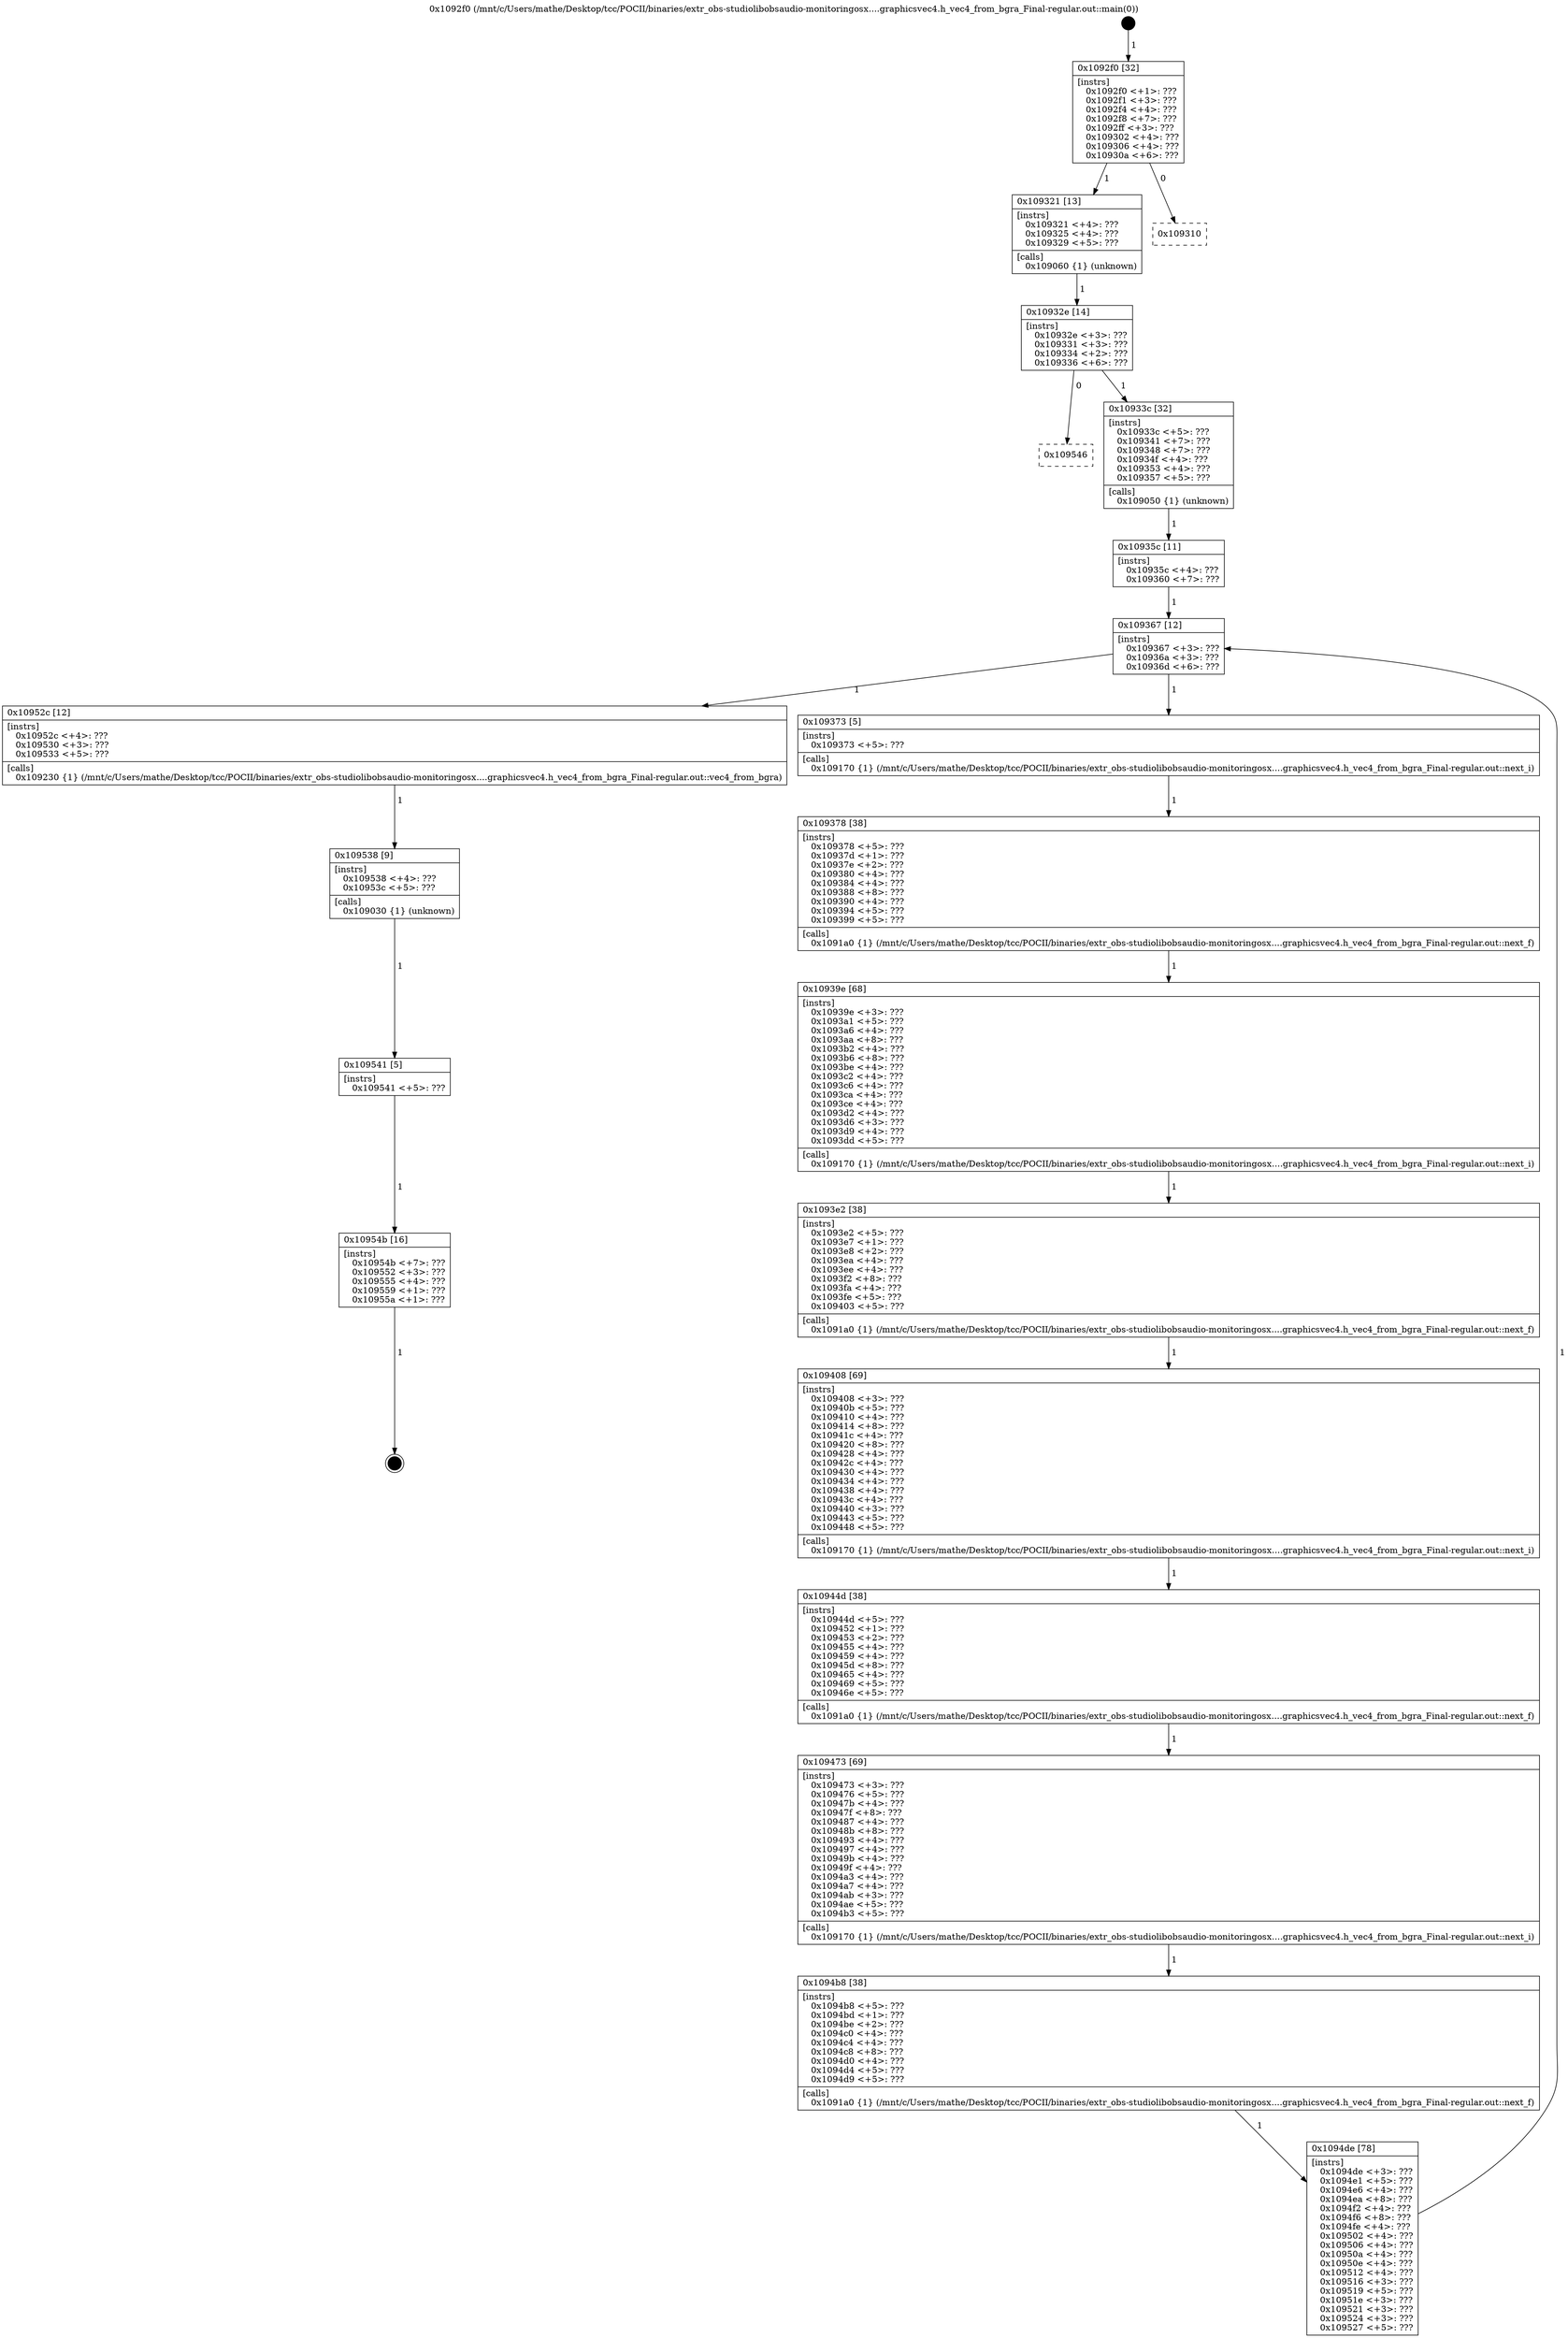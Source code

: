 digraph "0x1092f0" {
  label = "0x1092f0 (/mnt/c/Users/mathe/Desktop/tcc/POCII/binaries/extr_obs-studiolibobsaudio-monitoringosx....graphicsvec4.h_vec4_from_bgra_Final-regular.out::main(0))"
  labelloc = "t"
  node[shape=record]

  Entry [label="",width=0.3,height=0.3,shape=circle,fillcolor=black,style=filled]
  "0x1092f0" [label="{
     0x1092f0 [32]\l
     | [instrs]\l
     &nbsp;&nbsp;0x1092f0 \<+1\>: ???\l
     &nbsp;&nbsp;0x1092f1 \<+3\>: ???\l
     &nbsp;&nbsp;0x1092f4 \<+4\>: ???\l
     &nbsp;&nbsp;0x1092f8 \<+7\>: ???\l
     &nbsp;&nbsp;0x1092ff \<+3\>: ???\l
     &nbsp;&nbsp;0x109302 \<+4\>: ???\l
     &nbsp;&nbsp;0x109306 \<+4\>: ???\l
     &nbsp;&nbsp;0x10930a \<+6\>: ???\l
  }"]
  "0x109321" [label="{
     0x109321 [13]\l
     | [instrs]\l
     &nbsp;&nbsp;0x109321 \<+4\>: ???\l
     &nbsp;&nbsp;0x109325 \<+4\>: ???\l
     &nbsp;&nbsp;0x109329 \<+5\>: ???\l
     | [calls]\l
     &nbsp;&nbsp;0x109060 \{1\} (unknown)\l
  }"]
  "0x109310" [label="{
     0x109310\l
  }", style=dashed]
  "0x10932e" [label="{
     0x10932e [14]\l
     | [instrs]\l
     &nbsp;&nbsp;0x10932e \<+3\>: ???\l
     &nbsp;&nbsp;0x109331 \<+3\>: ???\l
     &nbsp;&nbsp;0x109334 \<+2\>: ???\l
     &nbsp;&nbsp;0x109336 \<+6\>: ???\l
  }"]
  "0x109546" [label="{
     0x109546\l
  }", style=dashed]
  "0x10933c" [label="{
     0x10933c [32]\l
     | [instrs]\l
     &nbsp;&nbsp;0x10933c \<+5\>: ???\l
     &nbsp;&nbsp;0x109341 \<+7\>: ???\l
     &nbsp;&nbsp;0x109348 \<+7\>: ???\l
     &nbsp;&nbsp;0x10934f \<+4\>: ???\l
     &nbsp;&nbsp;0x109353 \<+4\>: ???\l
     &nbsp;&nbsp;0x109357 \<+5\>: ???\l
     | [calls]\l
     &nbsp;&nbsp;0x109050 \{1\} (unknown)\l
  }"]
  Exit [label="",width=0.3,height=0.3,shape=circle,fillcolor=black,style=filled,peripheries=2]
  "0x109367" [label="{
     0x109367 [12]\l
     | [instrs]\l
     &nbsp;&nbsp;0x109367 \<+3\>: ???\l
     &nbsp;&nbsp;0x10936a \<+3\>: ???\l
     &nbsp;&nbsp;0x10936d \<+6\>: ???\l
  }"]
  "0x10952c" [label="{
     0x10952c [12]\l
     | [instrs]\l
     &nbsp;&nbsp;0x10952c \<+4\>: ???\l
     &nbsp;&nbsp;0x109530 \<+3\>: ???\l
     &nbsp;&nbsp;0x109533 \<+5\>: ???\l
     | [calls]\l
     &nbsp;&nbsp;0x109230 \{1\} (/mnt/c/Users/mathe/Desktop/tcc/POCII/binaries/extr_obs-studiolibobsaudio-monitoringosx....graphicsvec4.h_vec4_from_bgra_Final-regular.out::vec4_from_bgra)\l
  }"]
  "0x109373" [label="{
     0x109373 [5]\l
     | [instrs]\l
     &nbsp;&nbsp;0x109373 \<+5\>: ???\l
     | [calls]\l
     &nbsp;&nbsp;0x109170 \{1\} (/mnt/c/Users/mathe/Desktop/tcc/POCII/binaries/extr_obs-studiolibobsaudio-monitoringosx....graphicsvec4.h_vec4_from_bgra_Final-regular.out::next_i)\l
  }"]
  "0x109378" [label="{
     0x109378 [38]\l
     | [instrs]\l
     &nbsp;&nbsp;0x109378 \<+5\>: ???\l
     &nbsp;&nbsp;0x10937d \<+1\>: ???\l
     &nbsp;&nbsp;0x10937e \<+2\>: ???\l
     &nbsp;&nbsp;0x109380 \<+4\>: ???\l
     &nbsp;&nbsp;0x109384 \<+4\>: ???\l
     &nbsp;&nbsp;0x109388 \<+8\>: ???\l
     &nbsp;&nbsp;0x109390 \<+4\>: ???\l
     &nbsp;&nbsp;0x109394 \<+5\>: ???\l
     &nbsp;&nbsp;0x109399 \<+5\>: ???\l
     | [calls]\l
     &nbsp;&nbsp;0x1091a0 \{1\} (/mnt/c/Users/mathe/Desktop/tcc/POCII/binaries/extr_obs-studiolibobsaudio-monitoringosx....graphicsvec4.h_vec4_from_bgra_Final-regular.out::next_f)\l
  }"]
  "0x10939e" [label="{
     0x10939e [68]\l
     | [instrs]\l
     &nbsp;&nbsp;0x10939e \<+3\>: ???\l
     &nbsp;&nbsp;0x1093a1 \<+5\>: ???\l
     &nbsp;&nbsp;0x1093a6 \<+4\>: ???\l
     &nbsp;&nbsp;0x1093aa \<+8\>: ???\l
     &nbsp;&nbsp;0x1093b2 \<+4\>: ???\l
     &nbsp;&nbsp;0x1093b6 \<+8\>: ???\l
     &nbsp;&nbsp;0x1093be \<+4\>: ???\l
     &nbsp;&nbsp;0x1093c2 \<+4\>: ???\l
     &nbsp;&nbsp;0x1093c6 \<+4\>: ???\l
     &nbsp;&nbsp;0x1093ca \<+4\>: ???\l
     &nbsp;&nbsp;0x1093ce \<+4\>: ???\l
     &nbsp;&nbsp;0x1093d2 \<+4\>: ???\l
     &nbsp;&nbsp;0x1093d6 \<+3\>: ???\l
     &nbsp;&nbsp;0x1093d9 \<+4\>: ???\l
     &nbsp;&nbsp;0x1093dd \<+5\>: ???\l
     | [calls]\l
     &nbsp;&nbsp;0x109170 \{1\} (/mnt/c/Users/mathe/Desktop/tcc/POCII/binaries/extr_obs-studiolibobsaudio-monitoringosx....graphicsvec4.h_vec4_from_bgra_Final-regular.out::next_i)\l
  }"]
  "0x1093e2" [label="{
     0x1093e2 [38]\l
     | [instrs]\l
     &nbsp;&nbsp;0x1093e2 \<+5\>: ???\l
     &nbsp;&nbsp;0x1093e7 \<+1\>: ???\l
     &nbsp;&nbsp;0x1093e8 \<+2\>: ???\l
     &nbsp;&nbsp;0x1093ea \<+4\>: ???\l
     &nbsp;&nbsp;0x1093ee \<+4\>: ???\l
     &nbsp;&nbsp;0x1093f2 \<+8\>: ???\l
     &nbsp;&nbsp;0x1093fa \<+4\>: ???\l
     &nbsp;&nbsp;0x1093fe \<+5\>: ???\l
     &nbsp;&nbsp;0x109403 \<+5\>: ???\l
     | [calls]\l
     &nbsp;&nbsp;0x1091a0 \{1\} (/mnt/c/Users/mathe/Desktop/tcc/POCII/binaries/extr_obs-studiolibobsaudio-monitoringosx....graphicsvec4.h_vec4_from_bgra_Final-regular.out::next_f)\l
  }"]
  "0x109408" [label="{
     0x109408 [69]\l
     | [instrs]\l
     &nbsp;&nbsp;0x109408 \<+3\>: ???\l
     &nbsp;&nbsp;0x10940b \<+5\>: ???\l
     &nbsp;&nbsp;0x109410 \<+4\>: ???\l
     &nbsp;&nbsp;0x109414 \<+8\>: ???\l
     &nbsp;&nbsp;0x10941c \<+4\>: ???\l
     &nbsp;&nbsp;0x109420 \<+8\>: ???\l
     &nbsp;&nbsp;0x109428 \<+4\>: ???\l
     &nbsp;&nbsp;0x10942c \<+4\>: ???\l
     &nbsp;&nbsp;0x109430 \<+4\>: ???\l
     &nbsp;&nbsp;0x109434 \<+4\>: ???\l
     &nbsp;&nbsp;0x109438 \<+4\>: ???\l
     &nbsp;&nbsp;0x10943c \<+4\>: ???\l
     &nbsp;&nbsp;0x109440 \<+3\>: ???\l
     &nbsp;&nbsp;0x109443 \<+5\>: ???\l
     &nbsp;&nbsp;0x109448 \<+5\>: ???\l
     | [calls]\l
     &nbsp;&nbsp;0x109170 \{1\} (/mnt/c/Users/mathe/Desktop/tcc/POCII/binaries/extr_obs-studiolibobsaudio-monitoringosx....graphicsvec4.h_vec4_from_bgra_Final-regular.out::next_i)\l
  }"]
  "0x10944d" [label="{
     0x10944d [38]\l
     | [instrs]\l
     &nbsp;&nbsp;0x10944d \<+5\>: ???\l
     &nbsp;&nbsp;0x109452 \<+1\>: ???\l
     &nbsp;&nbsp;0x109453 \<+2\>: ???\l
     &nbsp;&nbsp;0x109455 \<+4\>: ???\l
     &nbsp;&nbsp;0x109459 \<+4\>: ???\l
     &nbsp;&nbsp;0x10945d \<+8\>: ???\l
     &nbsp;&nbsp;0x109465 \<+4\>: ???\l
     &nbsp;&nbsp;0x109469 \<+5\>: ???\l
     &nbsp;&nbsp;0x10946e \<+5\>: ???\l
     | [calls]\l
     &nbsp;&nbsp;0x1091a0 \{1\} (/mnt/c/Users/mathe/Desktop/tcc/POCII/binaries/extr_obs-studiolibobsaudio-monitoringosx....graphicsvec4.h_vec4_from_bgra_Final-regular.out::next_f)\l
  }"]
  "0x109473" [label="{
     0x109473 [69]\l
     | [instrs]\l
     &nbsp;&nbsp;0x109473 \<+3\>: ???\l
     &nbsp;&nbsp;0x109476 \<+5\>: ???\l
     &nbsp;&nbsp;0x10947b \<+4\>: ???\l
     &nbsp;&nbsp;0x10947f \<+8\>: ???\l
     &nbsp;&nbsp;0x109487 \<+4\>: ???\l
     &nbsp;&nbsp;0x10948b \<+8\>: ???\l
     &nbsp;&nbsp;0x109493 \<+4\>: ???\l
     &nbsp;&nbsp;0x109497 \<+4\>: ???\l
     &nbsp;&nbsp;0x10949b \<+4\>: ???\l
     &nbsp;&nbsp;0x10949f \<+4\>: ???\l
     &nbsp;&nbsp;0x1094a3 \<+4\>: ???\l
     &nbsp;&nbsp;0x1094a7 \<+4\>: ???\l
     &nbsp;&nbsp;0x1094ab \<+3\>: ???\l
     &nbsp;&nbsp;0x1094ae \<+5\>: ???\l
     &nbsp;&nbsp;0x1094b3 \<+5\>: ???\l
     | [calls]\l
     &nbsp;&nbsp;0x109170 \{1\} (/mnt/c/Users/mathe/Desktop/tcc/POCII/binaries/extr_obs-studiolibobsaudio-monitoringosx....graphicsvec4.h_vec4_from_bgra_Final-regular.out::next_i)\l
  }"]
  "0x1094b8" [label="{
     0x1094b8 [38]\l
     | [instrs]\l
     &nbsp;&nbsp;0x1094b8 \<+5\>: ???\l
     &nbsp;&nbsp;0x1094bd \<+1\>: ???\l
     &nbsp;&nbsp;0x1094be \<+2\>: ???\l
     &nbsp;&nbsp;0x1094c0 \<+4\>: ???\l
     &nbsp;&nbsp;0x1094c4 \<+4\>: ???\l
     &nbsp;&nbsp;0x1094c8 \<+8\>: ???\l
     &nbsp;&nbsp;0x1094d0 \<+4\>: ???\l
     &nbsp;&nbsp;0x1094d4 \<+5\>: ???\l
     &nbsp;&nbsp;0x1094d9 \<+5\>: ???\l
     | [calls]\l
     &nbsp;&nbsp;0x1091a0 \{1\} (/mnt/c/Users/mathe/Desktop/tcc/POCII/binaries/extr_obs-studiolibobsaudio-monitoringosx....graphicsvec4.h_vec4_from_bgra_Final-regular.out::next_f)\l
  }"]
  "0x1094de" [label="{
     0x1094de [78]\l
     | [instrs]\l
     &nbsp;&nbsp;0x1094de \<+3\>: ???\l
     &nbsp;&nbsp;0x1094e1 \<+5\>: ???\l
     &nbsp;&nbsp;0x1094e6 \<+4\>: ???\l
     &nbsp;&nbsp;0x1094ea \<+8\>: ???\l
     &nbsp;&nbsp;0x1094f2 \<+4\>: ???\l
     &nbsp;&nbsp;0x1094f6 \<+8\>: ???\l
     &nbsp;&nbsp;0x1094fe \<+4\>: ???\l
     &nbsp;&nbsp;0x109502 \<+4\>: ???\l
     &nbsp;&nbsp;0x109506 \<+4\>: ???\l
     &nbsp;&nbsp;0x10950a \<+4\>: ???\l
     &nbsp;&nbsp;0x10950e \<+4\>: ???\l
     &nbsp;&nbsp;0x109512 \<+4\>: ???\l
     &nbsp;&nbsp;0x109516 \<+3\>: ???\l
     &nbsp;&nbsp;0x109519 \<+5\>: ???\l
     &nbsp;&nbsp;0x10951e \<+3\>: ???\l
     &nbsp;&nbsp;0x109521 \<+3\>: ???\l
     &nbsp;&nbsp;0x109524 \<+3\>: ???\l
     &nbsp;&nbsp;0x109527 \<+5\>: ???\l
  }"]
  "0x10935c" [label="{
     0x10935c [11]\l
     | [instrs]\l
     &nbsp;&nbsp;0x10935c \<+4\>: ???\l
     &nbsp;&nbsp;0x109360 \<+7\>: ???\l
  }"]
  "0x109538" [label="{
     0x109538 [9]\l
     | [instrs]\l
     &nbsp;&nbsp;0x109538 \<+4\>: ???\l
     &nbsp;&nbsp;0x10953c \<+5\>: ???\l
     | [calls]\l
     &nbsp;&nbsp;0x109030 \{1\} (unknown)\l
  }"]
  "0x109541" [label="{
     0x109541 [5]\l
     | [instrs]\l
     &nbsp;&nbsp;0x109541 \<+5\>: ???\l
  }"]
  "0x10954b" [label="{
     0x10954b [16]\l
     | [instrs]\l
     &nbsp;&nbsp;0x10954b \<+7\>: ???\l
     &nbsp;&nbsp;0x109552 \<+3\>: ???\l
     &nbsp;&nbsp;0x109555 \<+4\>: ???\l
     &nbsp;&nbsp;0x109559 \<+1\>: ???\l
     &nbsp;&nbsp;0x10955a \<+1\>: ???\l
  }"]
  Entry -> "0x1092f0" [label=" 1"]
  "0x1092f0" -> "0x109321" [label=" 1"]
  "0x1092f0" -> "0x109310" [label=" 0"]
  "0x109321" -> "0x10932e" [label=" 1"]
  "0x10932e" -> "0x109546" [label=" 0"]
  "0x10932e" -> "0x10933c" [label=" 1"]
  "0x10954b" -> Exit [label=" 1"]
  "0x10933c" -> "0x10935c" [label=" 1"]
  "0x109367" -> "0x10952c" [label=" 1"]
  "0x109367" -> "0x109373" [label=" 1"]
  "0x109373" -> "0x109378" [label=" 1"]
  "0x109378" -> "0x10939e" [label=" 1"]
  "0x10939e" -> "0x1093e2" [label=" 1"]
  "0x1093e2" -> "0x109408" [label=" 1"]
  "0x109408" -> "0x10944d" [label=" 1"]
  "0x10944d" -> "0x109473" [label=" 1"]
  "0x109473" -> "0x1094b8" [label=" 1"]
  "0x1094b8" -> "0x1094de" [label=" 1"]
  "0x10935c" -> "0x109367" [label=" 1"]
  "0x1094de" -> "0x109367" [label=" 1"]
  "0x10952c" -> "0x109538" [label=" 1"]
  "0x109538" -> "0x109541" [label=" 1"]
  "0x109541" -> "0x10954b" [label=" 1"]
}
